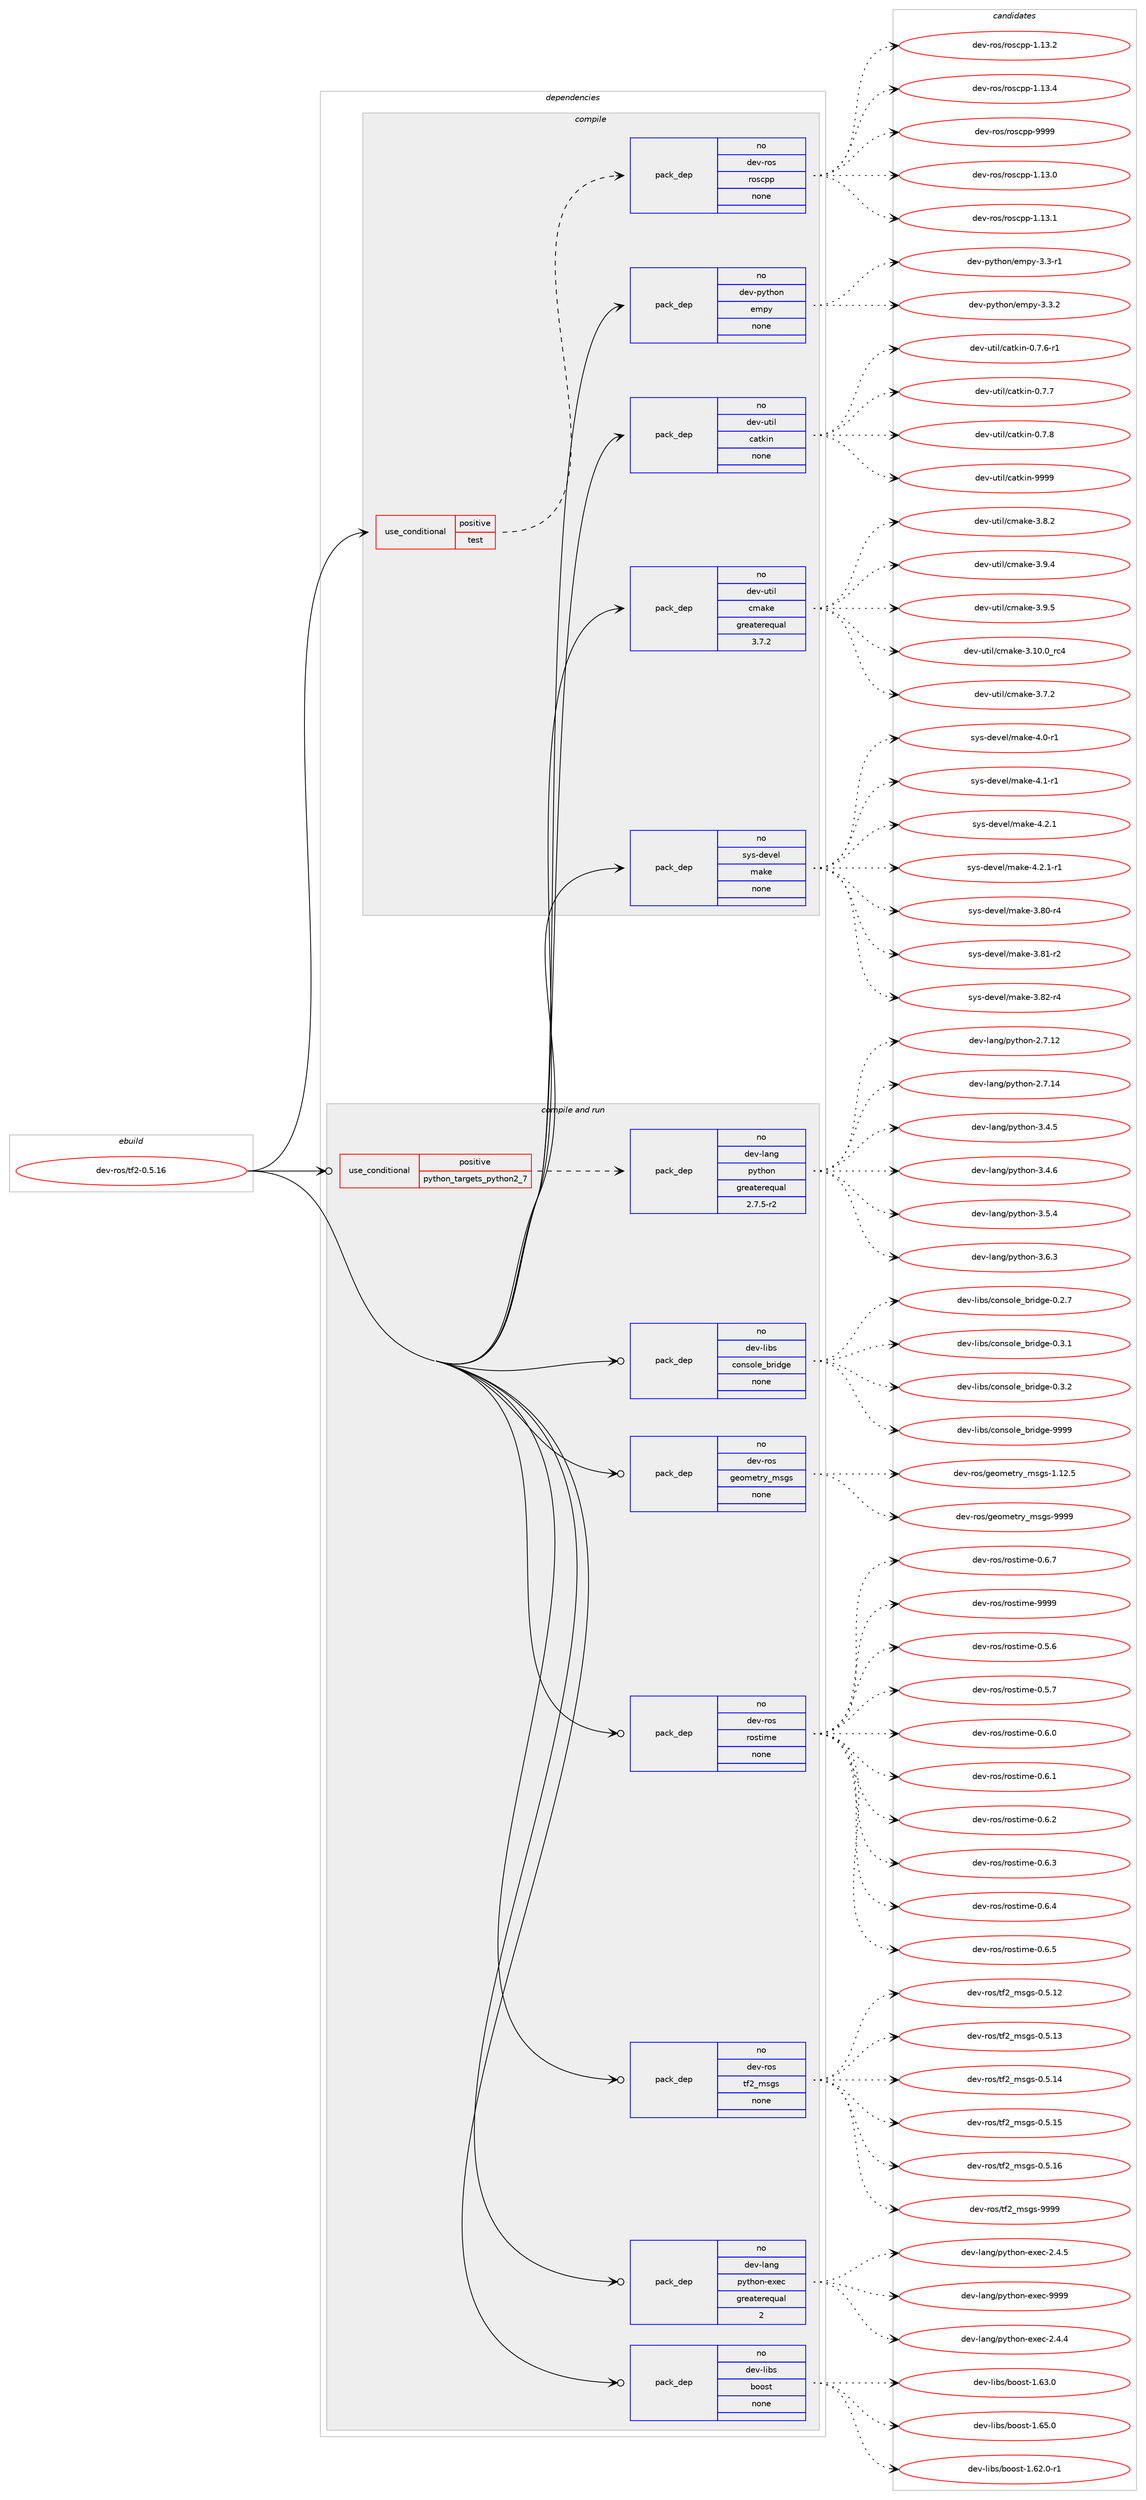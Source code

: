 digraph prolog {

# *************
# Graph options
# *************

newrank=true;
concentrate=true;
compound=true;
graph [rankdir=LR,fontname=Helvetica,fontsize=10,ranksep=1.5];#, ranksep=2.5, nodesep=0.2];
edge  [arrowhead=vee];
node  [fontname=Helvetica,fontsize=10];

# **********
# The ebuild
# **********

subgraph cluster_leftcol {
color=gray;
rank=same;
label=<<i>ebuild</i>>;
id [label="dev-ros/tf2-0.5.16", color=red, width=4, href="../dev-ros/tf2-0.5.16.svg"];
}

# ****************
# The dependencies
# ****************

subgraph cluster_midcol {
color=gray;
label=<<i>dependencies</i>>;
subgraph cluster_compile {
fillcolor="#eeeeee";
style=filled;
label=<<i>compile</i>>;
subgraph cond47816 {
dependency217439 [label=<<TABLE BORDER="0" CELLBORDER="1" CELLSPACING="0" CELLPADDING="4"><TR><TD ROWSPAN="3" CELLPADDING="10">use_conditional</TD></TR><TR><TD>positive</TD></TR><TR><TD>test</TD></TR></TABLE>>, shape=none, color=red];
subgraph pack165633 {
dependency217440 [label=<<TABLE BORDER="0" CELLBORDER="1" CELLSPACING="0" CELLPADDING="4" WIDTH="220"><TR><TD ROWSPAN="6" CELLPADDING="30">pack_dep</TD></TR><TR><TD WIDTH="110">no</TD></TR><TR><TD>dev-ros</TD></TR><TR><TD>roscpp</TD></TR><TR><TD>none</TD></TR><TR><TD></TD></TR></TABLE>>, shape=none, color=blue];
}
dependency217439:e -> dependency217440:w [weight=20,style="dashed",arrowhead="vee"];
}
id:e -> dependency217439:w [weight=20,style="solid",arrowhead="vee"];
subgraph pack165634 {
dependency217441 [label=<<TABLE BORDER="0" CELLBORDER="1" CELLSPACING="0" CELLPADDING="4" WIDTH="220"><TR><TD ROWSPAN="6" CELLPADDING="30">pack_dep</TD></TR><TR><TD WIDTH="110">no</TD></TR><TR><TD>dev-python</TD></TR><TR><TD>empy</TD></TR><TR><TD>none</TD></TR><TR><TD></TD></TR></TABLE>>, shape=none, color=blue];
}
id:e -> dependency217441:w [weight=20,style="solid",arrowhead="vee"];
subgraph pack165635 {
dependency217442 [label=<<TABLE BORDER="0" CELLBORDER="1" CELLSPACING="0" CELLPADDING="4" WIDTH="220"><TR><TD ROWSPAN="6" CELLPADDING="30">pack_dep</TD></TR><TR><TD WIDTH="110">no</TD></TR><TR><TD>dev-util</TD></TR><TR><TD>catkin</TD></TR><TR><TD>none</TD></TR><TR><TD></TD></TR></TABLE>>, shape=none, color=blue];
}
id:e -> dependency217442:w [weight=20,style="solid",arrowhead="vee"];
subgraph pack165636 {
dependency217443 [label=<<TABLE BORDER="0" CELLBORDER="1" CELLSPACING="0" CELLPADDING="4" WIDTH="220"><TR><TD ROWSPAN="6" CELLPADDING="30">pack_dep</TD></TR><TR><TD WIDTH="110">no</TD></TR><TR><TD>dev-util</TD></TR><TR><TD>cmake</TD></TR><TR><TD>greaterequal</TD></TR><TR><TD>3.7.2</TD></TR></TABLE>>, shape=none, color=blue];
}
id:e -> dependency217443:w [weight=20,style="solid",arrowhead="vee"];
subgraph pack165637 {
dependency217444 [label=<<TABLE BORDER="0" CELLBORDER="1" CELLSPACING="0" CELLPADDING="4" WIDTH="220"><TR><TD ROWSPAN="6" CELLPADDING="30">pack_dep</TD></TR><TR><TD WIDTH="110">no</TD></TR><TR><TD>sys-devel</TD></TR><TR><TD>make</TD></TR><TR><TD>none</TD></TR><TR><TD></TD></TR></TABLE>>, shape=none, color=blue];
}
id:e -> dependency217444:w [weight=20,style="solid",arrowhead="vee"];
}
subgraph cluster_compileandrun {
fillcolor="#eeeeee";
style=filled;
label=<<i>compile and run</i>>;
subgraph cond47817 {
dependency217445 [label=<<TABLE BORDER="0" CELLBORDER="1" CELLSPACING="0" CELLPADDING="4"><TR><TD ROWSPAN="3" CELLPADDING="10">use_conditional</TD></TR><TR><TD>positive</TD></TR><TR><TD>python_targets_python2_7</TD></TR></TABLE>>, shape=none, color=red];
subgraph pack165638 {
dependency217446 [label=<<TABLE BORDER="0" CELLBORDER="1" CELLSPACING="0" CELLPADDING="4" WIDTH="220"><TR><TD ROWSPAN="6" CELLPADDING="30">pack_dep</TD></TR><TR><TD WIDTH="110">no</TD></TR><TR><TD>dev-lang</TD></TR><TR><TD>python</TD></TR><TR><TD>greaterequal</TD></TR><TR><TD>2.7.5-r2</TD></TR></TABLE>>, shape=none, color=blue];
}
dependency217445:e -> dependency217446:w [weight=20,style="dashed",arrowhead="vee"];
}
id:e -> dependency217445:w [weight=20,style="solid",arrowhead="odotvee"];
subgraph pack165639 {
dependency217447 [label=<<TABLE BORDER="0" CELLBORDER="1" CELLSPACING="0" CELLPADDING="4" WIDTH="220"><TR><TD ROWSPAN="6" CELLPADDING="30">pack_dep</TD></TR><TR><TD WIDTH="110">no</TD></TR><TR><TD>dev-lang</TD></TR><TR><TD>python-exec</TD></TR><TR><TD>greaterequal</TD></TR><TR><TD>2</TD></TR></TABLE>>, shape=none, color=blue];
}
id:e -> dependency217447:w [weight=20,style="solid",arrowhead="odotvee"];
subgraph pack165640 {
dependency217448 [label=<<TABLE BORDER="0" CELLBORDER="1" CELLSPACING="0" CELLPADDING="4" WIDTH="220"><TR><TD ROWSPAN="6" CELLPADDING="30">pack_dep</TD></TR><TR><TD WIDTH="110">no</TD></TR><TR><TD>dev-libs</TD></TR><TR><TD>boost</TD></TR><TR><TD>none</TD></TR><TR><TD></TD></TR></TABLE>>, shape=none, color=blue];
}
id:e -> dependency217448:w [weight=20,style="solid",arrowhead="odotvee"];
subgraph pack165641 {
dependency217449 [label=<<TABLE BORDER="0" CELLBORDER="1" CELLSPACING="0" CELLPADDING="4" WIDTH="220"><TR><TD ROWSPAN="6" CELLPADDING="30">pack_dep</TD></TR><TR><TD WIDTH="110">no</TD></TR><TR><TD>dev-libs</TD></TR><TR><TD>console_bridge</TD></TR><TR><TD>none</TD></TR><TR><TD></TD></TR></TABLE>>, shape=none, color=blue];
}
id:e -> dependency217449:w [weight=20,style="solid",arrowhead="odotvee"];
subgraph pack165642 {
dependency217450 [label=<<TABLE BORDER="0" CELLBORDER="1" CELLSPACING="0" CELLPADDING="4" WIDTH="220"><TR><TD ROWSPAN="6" CELLPADDING="30">pack_dep</TD></TR><TR><TD WIDTH="110">no</TD></TR><TR><TD>dev-ros</TD></TR><TR><TD>geometry_msgs</TD></TR><TR><TD>none</TD></TR><TR><TD></TD></TR></TABLE>>, shape=none, color=blue];
}
id:e -> dependency217450:w [weight=20,style="solid",arrowhead="odotvee"];
subgraph pack165643 {
dependency217451 [label=<<TABLE BORDER="0" CELLBORDER="1" CELLSPACING="0" CELLPADDING="4" WIDTH="220"><TR><TD ROWSPAN="6" CELLPADDING="30">pack_dep</TD></TR><TR><TD WIDTH="110">no</TD></TR><TR><TD>dev-ros</TD></TR><TR><TD>rostime</TD></TR><TR><TD>none</TD></TR><TR><TD></TD></TR></TABLE>>, shape=none, color=blue];
}
id:e -> dependency217451:w [weight=20,style="solid",arrowhead="odotvee"];
subgraph pack165644 {
dependency217452 [label=<<TABLE BORDER="0" CELLBORDER="1" CELLSPACING="0" CELLPADDING="4" WIDTH="220"><TR><TD ROWSPAN="6" CELLPADDING="30">pack_dep</TD></TR><TR><TD WIDTH="110">no</TD></TR><TR><TD>dev-ros</TD></TR><TR><TD>tf2_msgs</TD></TR><TR><TD>none</TD></TR><TR><TD></TD></TR></TABLE>>, shape=none, color=blue];
}
id:e -> dependency217452:w [weight=20,style="solid",arrowhead="odotvee"];
}
subgraph cluster_run {
fillcolor="#eeeeee";
style=filled;
label=<<i>run</i>>;
}
}

# **************
# The candidates
# **************

subgraph cluster_choices {
rank=same;
color=gray;
label=<<i>candidates</i>>;

subgraph choice165633 {
color=black;
nodesep=1;
choice10010111845114111115471141111159911211245494649514648 [label="dev-ros/roscpp-1.13.0", color=red, width=4,href="../dev-ros/roscpp-1.13.0.svg"];
choice10010111845114111115471141111159911211245494649514649 [label="dev-ros/roscpp-1.13.1", color=red, width=4,href="../dev-ros/roscpp-1.13.1.svg"];
choice10010111845114111115471141111159911211245494649514650 [label="dev-ros/roscpp-1.13.2", color=red, width=4,href="../dev-ros/roscpp-1.13.2.svg"];
choice10010111845114111115471141111159911211245494649514652 [label="dev-ros/roscpp-1.13.4", color=red, width=4,href="../dev-ros/roscpp-1.13.4.svg"];
choice1001011184511411111547114111115991121124557575757 [label="dev-ros/roscpp-9999", color=red, width=4,href="../dev-ros/roscpp-9999.svg"];
dependency217440:e -> choice10010111845114111115471141111159911211245494649514648:w [style=dotted,weight="100"];
dependency217440:e -> choice10010111845114111115471141111159911211245494649514649:w [style=dotted,weight="100"];
dependency217440:e -> choice10010111845114111115471141111159911211245494649514650:w [style=dotted,weight="100"];
dependency217440:e -> choice10010111845114111115471141111159911211245494649514652:w [style=dotted,weight="100"];
dependency217440:e -> choice1001011184511411111547114111115991121124557575757:w [style=dotted,weight="100"];
}
subgraph choice165634 {
color=black;
nodesep=1;
choice1001011184511212111610411111047101109112121455146514511449 [label="dev-python/empy-3.3-r1", color=red, width=4,href="../dev-python/empy-3.3-r1.svg"];
choice1001011184511212111610411111047101109112121455146514650 [label="dev-python/empy-3.3.2", color=red, width=4,href="../dev-python/empy-3.3.2.svg"];
dependency217441:e -> choice1001011184511212111610411111047101109112121455146514511449:w [style=dotted,weight="100"];
dependency217441:e -> choice1001011184511212111610411111047101109112121455146514650:w [style=dotted,weight="100"];
}
subgraph choice165635 {
color=black;
nodesep=1;
choice100101118451171161051084799971161071051104548465546544511449 [label="dev-util/catkin-0.7.6-r1", color=red, width=4,href="../dev-util/catkin-0.7.6-r1.svg"];
choice10010111845117116105108479997116107105110454846554655 [label="dev-util/catkin-0.7.7", color=red, width=4,href="../dev-util/catkin-0.7.7.svg"];
choice10010111845117116105108479997116107105110454846554656 [label="dev-util/catkin-0.7.8", color=red, width=4,href="../dev-util/catkin-0.7.8.svg"];
choice100101118451171161051084799971161071051104557575757 [label="dev-util/catkin-9999", color=red, width=4,href="../dev-util/catkin-9999.svg"];
dependency217442:e -> choice100101118451171161051084799971161071051104548465546544511449:w [style=dotted,weight="100"];
dependency217442:e -> choice10010111845117116105108479997116107105110454846554655:w [style=dotted,weight="100"];
dependency217442:e -> choice10010111845117116105108479997116107105110454846554656:w [style=dotted,weight="100"];
dependency217442:e -> choice100101118451171161051084799971161071051104557575757:w [style=dotted,weight="100"];
}
subgraph choice165636 {
color=black;
nodesep=1;
choice1001011184511711610510847991099710710145514649484648951149952 [label="dev-util/cmake-3.10.0_rc4", color=red, width=4,href="../dev-util/cmake-3.10.0_rc4.svg"];
choice10010111845117116105108479910997107101455146554650 [label="dev-util/cmake-3.7.2", color=red, width=4,href="../dev-util/cmake-3.7.2.svg"];
choice10010111845117116105108479910997107101455146564650 [label="dev-util/cmake-3.8.2", color=red, width=4,href="../dev-util/cmake-3.8.2.svg"];
choice10010111845117116105108479910997107101455146574652 [label="dev-util/cmake-3.9.4", color=red, width=4,href="../dev-util/cmake-3.9.4.svg"];
choice10010111845117116105108479910997107101455146574653 [label="dev-util/cmake-3.9.5", color=red, width=4,href="../dev-util/cmake-3.9.5.svg"];
dependency217443:e -> choice1001011184511711610510847991099710710145514649484648951149952:w [style=dotted,weight="100"];
dependency217443:e -> choice10010111845117116105108479910997107101455146554650:w [style=dotted,weight="100"];
dependency217443:e -> choice10010111845117116105108479910997107101455146564650:w [style=dotted,weight="100"];
dependency217443:e -> choice10010111845117116105108479910997107101455146574652:w [style=dotted,weight="100"];
dependency217443:e -> choice10010111845117116105108479910997107101455146574653:w [style=dotted,weight="100"];
}
subgraph choice165637 {
color=black;
nodesep=1;
choice11512111545100101118101108471099710710145514656484511452 [label="sys-devel/make-3.80-r4", color=red, width=4,href="../sys-devel/make-3.80-r4.svg"];
choice11512111545100101118101108471099710710145514656494511450 [label="sys-devel/make-3.81-r2", color=red, width=4,href="../sys-devel/make-3.81-r2.svg"];
choice11512111545100101118101108471099710710145514656504511452 [label="sys-devel/make-3.82-r4", color=red, width=4,href="../sys-devel/make-3.82-r4.svg"];
choice115121115451001011181011084710997107101455246484511449 [label="sys-devel/make-4.0-r1", color=red, width=4,href="../sys-devel/make-4.0-r1.svg"];
choice115121115451001011181011084710997107101455246494511449 [label="sys-devel/make-4.1-r1", color=red, width=4,href="../sys-devel/make-4.1-r1.svg"];
choice115121115451001011181011084710997107101455246504649 [label="sys-devel/make-4.2.1", color=red, width=4,href="../sys-devel/make-4.2.1.svg"];
choice1151211154510010111810110847109971071014552465046494511449 [label="sys-devel/make-4.2.1-r1", color=red, width=4,href="../sys-devel/make-4.2.1-r1.svg"];
dependency217444:e -> choice11512111545100101118101108471099710710145514656484511452:w [style=dotted,weight="100"];
dependency217444:e -> choice11512111545100101118101108471099710710145514656494511450:w [style=dotted,weight="100"];
dependency217444:e -> choice11512111545100101118101108471099710710145514656504511452:w [style=dotted,weight="100"];
dependency217444:e -> choice115121115451001011181011084710997107101455246484511449:w [style=dotted,weight="100"];
dependency217444:e -> choice115121115451001011181011084710997107101455246494511449:w [style=dotted,weight="100"];
dependency217444:e -> choice115121115451001011181011084710997107101455246504649:w [style=dotted,weight="100"];
dependency217444:e -> choice1151211154510010111810110847109971071014552465046494511449:w [style=dotted,weight="100"];
}
subgraph choice165638 {
color=black;
nodesep=1;
choice10010111845108971101034711212111610411111045504655464950 [label="dev-lang/python-2.7.12", color=red, width=4,href="../dev-lang/python-2.7.12.svg"];
choice10010111845108971101034711212111610411111045504655464952 [label="dev-lang/python-2.7.14", color=red, width=4,href="../dev-lang/python-2.7.14.svg"];
choice100101118451089711010347112121116104111110455146524653 [label="dev-lang/python-3.4.5", color=red, width=4,href="../dev-lang/python-3.4.5.svg"];
choice100101118451089711010347112121116104111110455146524654 [label="dev-lang/python-3.4.6", color=red, width=4,href="../dev-lang/python-3.4.6.svg"];
choice100101118451089711010347112121116104111110455146534652 [label="dev-lang/python-3.5.4", color=red, width=4,href="../dev-lang/python-3.5.4.svg"];
choice100101118451089711010347112121116104111110455146544651 [label="dev-lang/python-3.6.3", color=red, width=4,href="../dev-lang/python-3.6.3.svg"];
dependency217446:e -> choice10010111845108971101034711212111610411111045504655464950:w [style=dotted,weight="100"];
dependency217446:e -> choice10010111845108971101034711212111610411111045504655464952:w [style=dotted,weight="100"];
dependency217446:e -> choice100101118451089711010347112121116104111110455146524653:w [style=dotted,weight="100"];
dependency217446:e -> choice100101118451089711010347112121116104111110455146524654:w [style=dotted,weight="100"];
dependency217446:e -> choice100101118451089711010347112121116104111110455146534652:w [style=dotted,weight="100"];
dependency217446:e -> choice100101118451089711010347112121116104111110455146544651:w [style=dotted,weight="100"];
}
subgraph choice165639 {
color=black;
nodesep=1;
choice1001011184510897110103471121211161041111104510112010199455046524652 [label="dev-lang/python-exec-2.4.4", color=red, width=4,href="../dev-lang/python-exec-2.4.4.svg"];
choice1001011184510897110103471121211161041111104510112010199455046524653 [label="dev-lang/python-exec-2.4.5", color=red, width=4,href="../dev-lang/python-exec-2.4.5.svg"];
choice10010111845108971101034711212111610411111045101120101994557575757 [label="dev-lang/python-exec-9999", color=red, width=4,href="../dev-lang/python-exec-9999.svg"];
dependency217447:e -> choice1001011184510897110103471121211161041111104510112010199455046524652:w [style=dotted,weight="100"];
dependency217447:e -> choice1001011184510897110103471121211161041111104510112010199455046524653:w [style=dotted,weight="100"];
dependency217447:e -> choice10010111845108971101034711212111610411111045101120101994557575757:w [style=dotted,weight="100"];
}
subgraph choice165640 {
color=black;
nodesep=1;
choice10010111845108105981154798111111115116454946545046484511449 [label="dev-libs/boost-1.62.0-r1", color=red, width=4,href="../dev-libs/boost-1.62.0-r1.svg"];
choice1001011184510810598115479811111111511645494654514648 [label="dev-libs/boost-1.63.0", color=red, width=4,href="../dev-libs/boost-1.63.0.svg"];
choice1001011184510810598115479811111111511645494654534648 [label="dev-libs/boost-1.65.0", color=red, width=4,href="../dev-libs/boost-1.65.0.svg"];
dependency217448:e -> choice10010111845108105981154798111111115116454946545046484511449:w [style=dotted,weight="100"];
dependency217448:e -> choice1001011184510810598115479811111111511645494654514648:w [style=dotted,weight="100"];
dependency217448:e -> choice1001011184510810598115479811111111511645494654534648:w [style=dotted,weight="100"];
}
subgraph choice165641 {
color=black;
nodesep=1;
choice100101118451081059811547991111101151111081019598114105100103101454846504655 [label="dev-libs/console_bridge-0.2.7", color=red, width=4,href="../dev-libs/console_bridge-0.2.7.svg"];
choice100101118451081059811547991111101151111081019598114105100103101454846514649 [label="dev-libs/console_bridge-0.3.1", color=red, width=4,href="../dev-libs/console_bridge-0.3.1.svg"];
choice100101118451081059811547991111101151111081019598114105100103101454846514650 [label="dev-libs/console_bridge-0.3.2", color=red, width=4,href="../dev-libs/console_bridge-0.3.2.svg"];
choice1001011184510810598115479911111011511110810195981141051001031014557575757 [label="dev-libs/console_bridge-9999", color=red, width=4,href="../dev-libs/console_bridge-9999.svg"];
dependency217449:e -> choice100101118451081059811547991111101151111081019598114105100103101454846504655:w [style=dotted,weight="100"];
dependency217449:e -> choice100101118451081059811547991111101151111081019598114105100103101454846514649:w [style=dotted,weight="100"];
dependency217449:e -> choice100101118451081059811547991111101151111081019598114105100103101454846514650:w [style=dotted,weight="100"];
dependency217449:e -> choice1001011184510810598115479911111011511110810195981141051001031014557575757:w [style=dotted,weight="100"];
}
subgraph choice165642 {
color=black;
nodesep=1;
choice10010111845114111115471031011111091011161141219510911510311545494649504653 [label="dev-ros/geometry_msgs-1.12.5", color=red, width=4,href="../dev-ros/geometry_msgs-1.12.5.svg"];
choice1001011184511411111547103101111109101116114121951091151031154557575757 [label="dev-ros/geometry_msgs-9999", color=red, width=4,href="../dev-ros/geometry_msgs-9999.svg"];
dependency217450:e -> choice10010111845114111115471031011111091011161141219510911510311545494649504653:w [style=dotted,weight="100"];
dependency217450:e -> choice1001011184511411111547103101111109101116114121951091151031154557575757:w [style=dotted,weight="100"];
}
subgraph choice165643 {
color=black;
nodesep=1;
choice1001011184511411111547114111115116105109101454846534654 [label="dev-ros/rostime-0.5.6", color=red, width=4,href="../dev-ros/rostime-0.5.6.svg"];
choice1001011184511411111547114111115116105109101454846534655 [label="dev-ros/rostime-0.5.7", color=red, width=4,href="../dev-ros/rostime-0.5.7.svg"];
choice1001011184511411111547114111115116105109101454846544648 [label="dev-ros/rostime-0.6.0", color=red, width=4,href="../dev-ros/rostime-0.6.0.svg"];
choice1001011184511411111547114111115116105109101454846544649 [label="dev-ros/rostime-0.6.1", color=red, width=4,href="../dev-ros/rostime-0.6.1.svg"];
choice1001011184511411111547114111115116105109101454846544650 [label="dev-ros/rostime-0.6.2", color=red, width=4,href="../dev-ros/rostime-0.6.2.svg"];
choice1001011184511411111547114111115116105109101454846544651 [label="dev-ros/rostime-0.6.3", color=red, width=4,href="../dev-ros/rostime-0.6.3.svg"];
choice1001011184511411111547114111115116105109101454846544652 [label="dev-ros/rostime-0.6.4", color=red, width=4,href="../dev-ros/rostime-0.6.4.svg"];
choice1001011184511411111547114111115116105109101454846544653 [label="dev-ros/rostime-0.6.5", color=red, width=4,href="../dev-ros/rostime-0.6.5.svg"];
choice1001011184511411111547114111115116105109101454846544655 [label="dev-ros/rostime-0.6.7", color=red, width=4,href="../dev-ros/rostime-0.6.7.svg"];
choice10010111845114111115471141111151161051091014557575757 [label="dev-ros/rostime-9999", color=red, width=4,href="../dev-ros/rostime-9999.svg"];
dependency217451:e -> choice1001011184511411111547114111115116105109101454846534654:w [style=dotted,weight="100"];
dependency217451:e -> choice1001011184511411111547114111115116105109101454846534655:w [style=dotted,weight="100"];
dependency217451:e -> choice1001011184511411111547114111115116105109101454846544648:w [style=dotted,weight="100"];
dependency217451:e -> choice1001011184511411111547114111115116105109101454846544649:w [style=dotted,weight="100"];
dependency217451:e -> choice1001011184511411111547114111115116105109101454846544650:w [style=dotted,weight="100"];
dependency217451:e -> choice1001011184511411111547114111115116105109101454846544651:w [style=dotted,weight="100"];
dependency217451:e -> choice1001011184511411111547114111115116105109101454846544652:w [style=dotted,weight="100"];
dependency217451:e -> choice1001011184511411111547114111115116105109101454846544653:w [style=dotted,weight="100"];
dependency217451:e -> choice1001011184511411111547114111115116105109101454846544655:w [style=dotted,weight="100"];
dependency217451:e -> choice10010111845114111115471141111151161051091014557575757:w [style=dotted,weight="100"];
}
subgraph choice165644 {
color=black;
nodesep=1;
choice1001011184511411111547116102509510911510311545484653464950 [label="dev-ros/tf2_msgs-0.5.12", color=red, width=4,href="../dev-ros/tf2_msgs-0.5.12.svg"];
choice1001011184511411111547116102509510911510311545484653464951 [label="dev-ros/tf2_msgs-0.5.13", color=red, width=4,href="../dev-ros/tf2_msgs-0.5.13.svg"];
choice1001011184511411111547116102509510911510311545484653464952 [label="dev-ros/tf2_msgs-0.5.14", color=red, width=4,href="../dev-ros/tf2_msgs-0.5.14.svg"];
choice1001011184511411111547116102509510911510311545484653464953 [label="dev-ros/tf2_msgs-0.5.15", color=red, width=4,href="../dev-ros/tf2_msgs-0.5.15.svg"];
choice1001011184511411111547116102509510911510311545484653464954 [label="dev-ros/tf2_msgs-0.5.16", color=red, width=4,href="../dev-ros/tf2_msgs-0.5.16.svg"];
choice100101118451141111154711610250951091151031154557575757 [label="dev-ros/tf2_msgs-9999", color=red, width=4,href="../dev-ros/tf2_msgs-9999.svg"];
dependency217452:e -> choice1001011184511411111547116102509510911510311545484653464950:w [style=dotted,weight="100"];
dependency217452:e -> choice1001011184511411111547116102509510911510311545484653464951:w [style=dotted,weight="100"];
dependency217452:e -> choice1001011184511411111547116102509510911510311545484653464952:w [style=dotted,weight="100"];
dependency217452:e -> choice1001011184511411111547116102509510911510311545484653464953:w [style=dotted,weight="100"];
dependency217452:e -> choice1001011184511411111547116102509510911510311545484653464954:w [style=dotted,weight="100"];
dependency217452:e -> choice100101118451141111154711610250951091151031154557575757:w [style=dotted,weight="100"];
}
}

}
